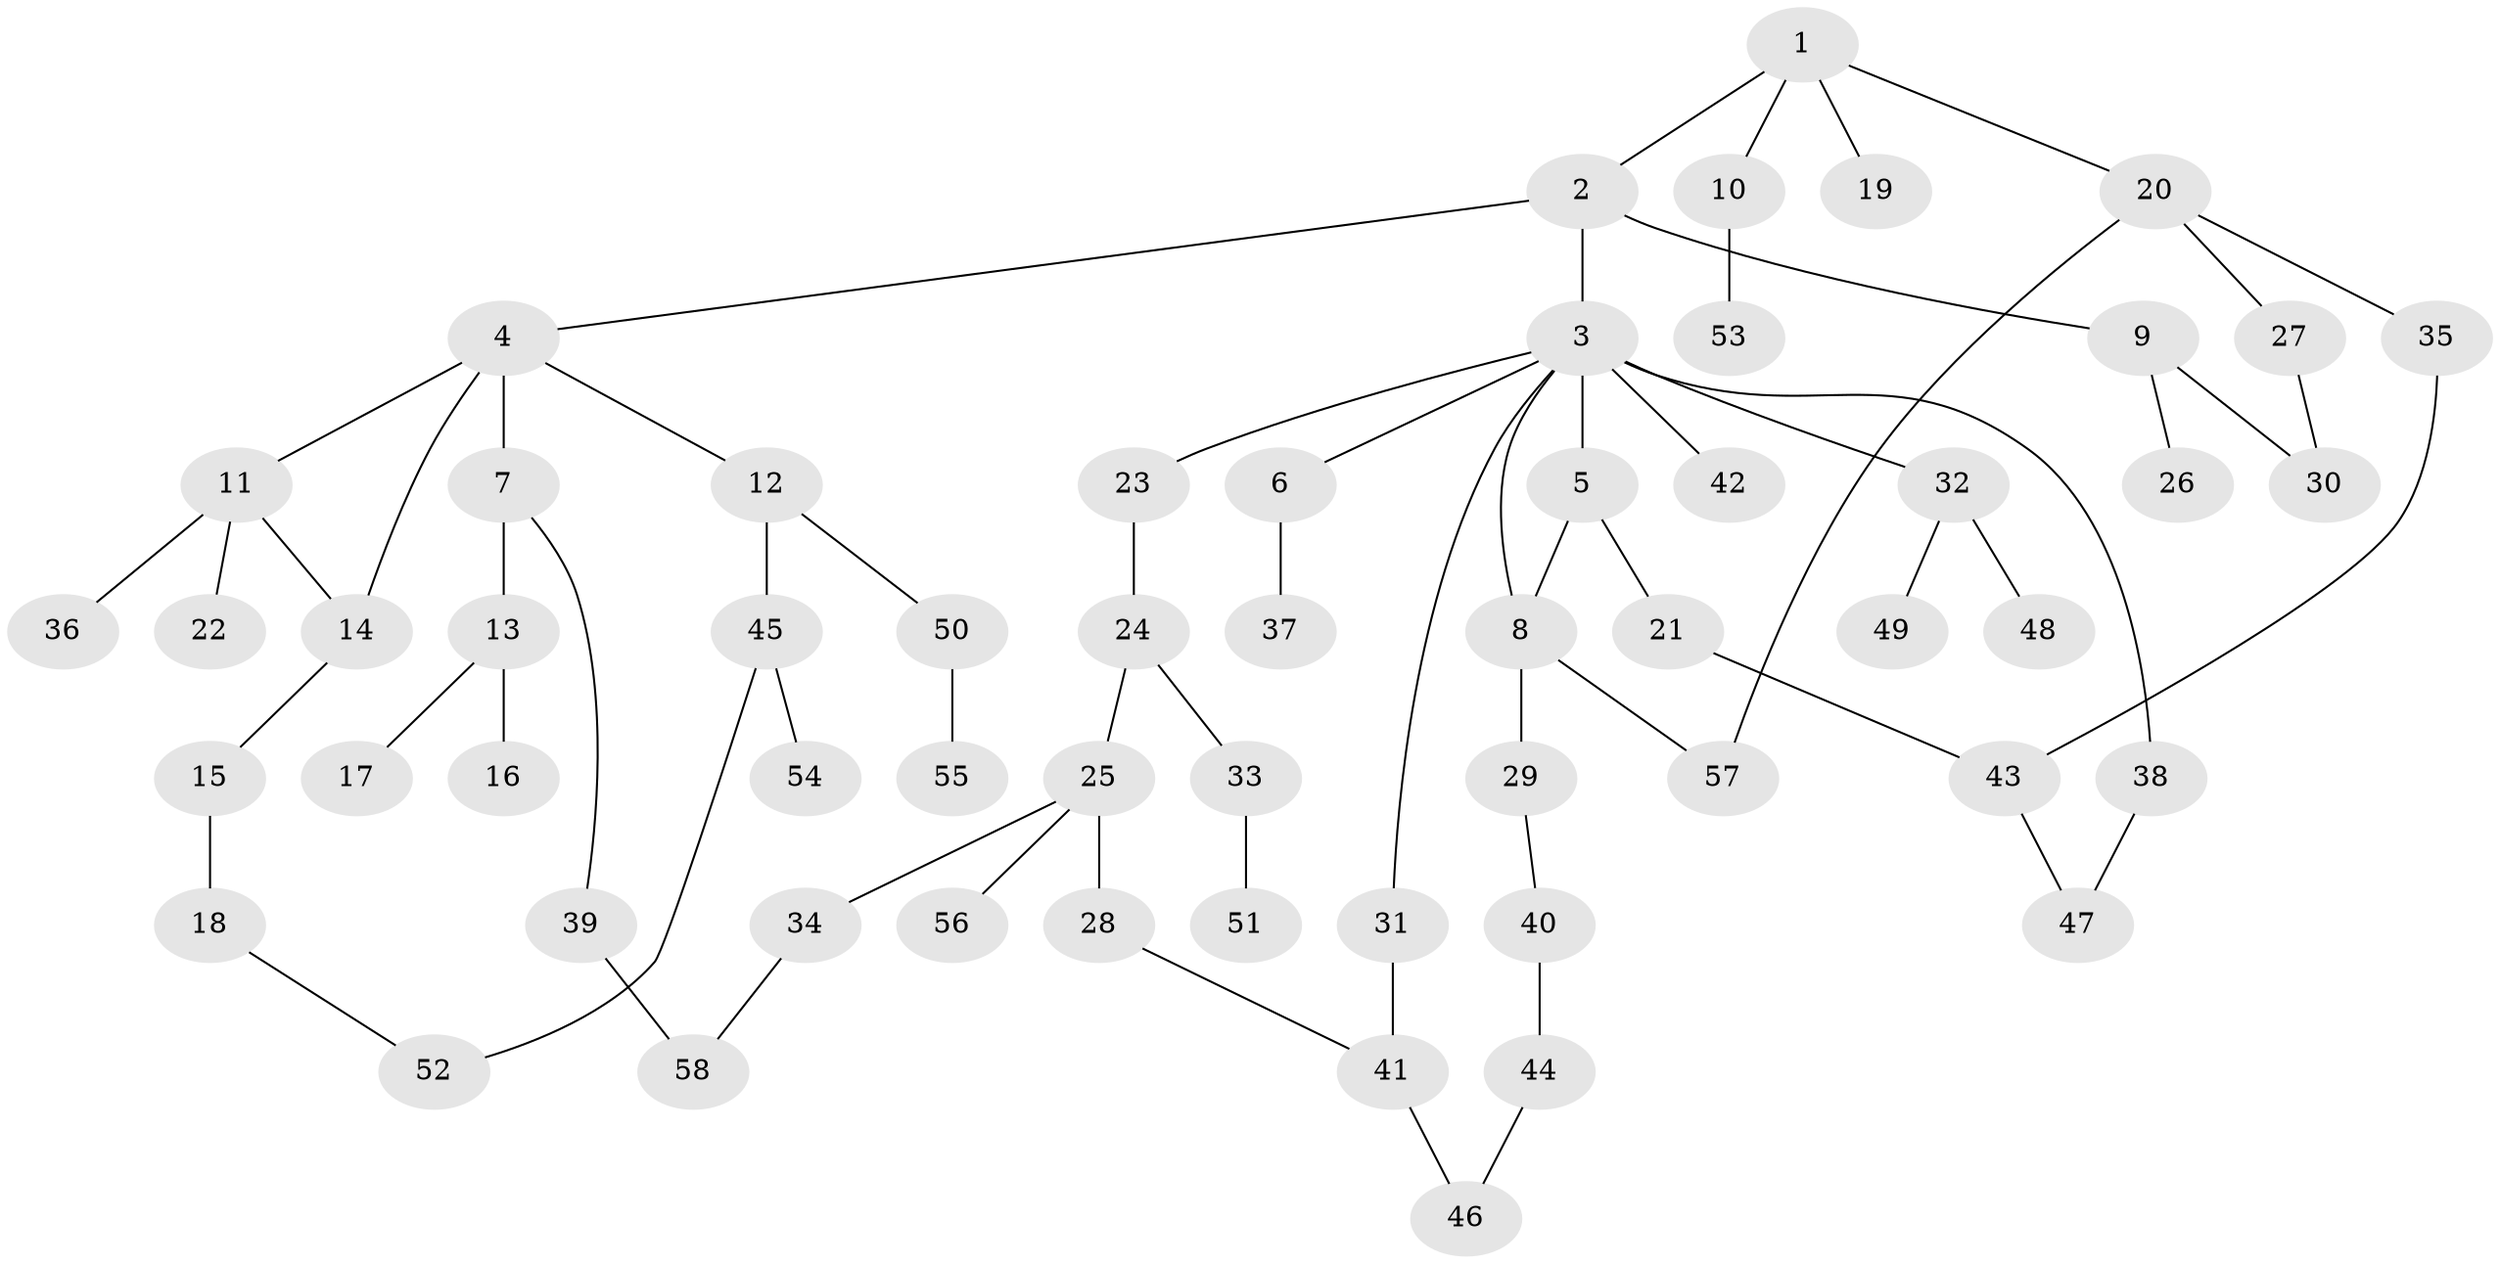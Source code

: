 // original degree distribution, {5: 0.04504504504504504, 4: 0.08108108108108109, 7: 0.018018018018018018, 6: 0.018018018018018018, 1: 0.43243243243243246, 2: 0.2702702702702703, 3: 0.13513513513513514}
// Generated by graph-tools (version 1.1) at 2025/34/03/09/25 02:34:11]
// undirected, 58 vertices, 67 edges
graph export_dot {
graph [start="1"]
  node [color=gray90,style=filled];
  1;
  2;
  3;
  4;
  5;
  6;
  7;
  8;
  9;
  10;
  11;
  12;
  13;
  14;
  15;
  16;
  17;
  18;
  19;
  20;
  21;
  22;
  23;
  24;
  25;
  26;
  27;
  28;
  29;
  30;
  31;
  32;
  33;
  34;
  35;
  36;
  37;
  38;
  39;
  40;
  41;
  42;
  43;
  44;
  45;
  46;
  47;
  48;
  49;
  50;
  51;
  52;
  53;
  54;
  55;
  56;
  57;
  58;
  1 -- 2 [weight=1.0];
  1 -- 10 [weight=1.0];
  1 -- 19 [weight=1.0];
  1 -- 20 [weight=1.0];
  2 -- 3 [weight=1.0];
  2 -- 4 [weight=1.0];
  2 -- 9 [weight=1.0];
  3 -- 5 [weight=1.0];
  3 -- 6 [weight=1.0];
  3 -- 8 [weight=1.0];
  3 -- 23 [weight=1.0];
  3 -- 31 [weight=1.0];
  3 -- 32 [weight=1.0];
  3 -- 38 [weight=1.0];
  3 -- 42 [weight=1.0];
  4 -- 7 [weight=1.0];
  4 -- 11 [weight=1.0];
  4 -- 12 [weight=1.0];
  4 -- 14 [weight=1.0];
  5 -- 8 [weight=1.0];
  5 -- 21 [weight=1.0];
  6 -- 37 [weight=1.0];
  7 -- 13 [weight=4.0];
  7 -- 39 [weight=1.0];
  8 -- 29 [weight=4.0];
  8 -- 57 [weight=1.0];
  9 -- 26 [weight=1.0];
  9 -- 30 [weight=1.0];
  10 -- 53 [weight=1.0];
  11 -- 14 [weight=1.0];
  11 -- 22 [weight=1.0];
  11 -- 36 [weight=1.0];
  12 -- 45 [weight=1.0];
  12 -- 50 [weight=1.0];
  13 -- 16 [weight=1.0];
  13 -- 17 [weight=1.0];
  14 -- 15 [weight=1.0];
  15 -- 18 [weight=2.0];
  18 -- 52 [weight=1.0];
  20 -- 27 [weight=1.0];
  20 -- 35 [weight=1.0];
  20 -- 57 [weight=1.0];
  21 -- 43 [weight=1.0];
  23 -- 24 [weight=2.0];
  24 -- 25 [weight=1.0];
  24 -- 33 [weight=1.0];
  25 -- 28 [weight=1.0];
  25 -- 34 [weight=1.0];
  25 -- 56 [weight=1.0];
  27 -- 30 [weight=1.0];
  28 -- 41 [weight=1.0];
  29 -- 40 [weight=1.0];
  31 -- 41 [weight=1.0];
  32 -- 48 [weight=2.0];
  32 -- 49 [weight=1.0];
  33 -- 51 [weight=1.0];
  34 -- 58 [weight=1.0];
  35 -- 43 [weight=1.0];
  38 -- 47 [weight=1.0];
  39 -- 58 [weight=1.0];
  40 -- 44 [weight=2.0];
  41 -- 46 [weight=1.0];
  43 -- 47 [weight=1.0];
  44 -- 46 [weight=1.0];
  45 -- 52 [weight=1.0];
  45 -- 54 [weight=1.0];
  50 -- 55 [weight=1.0];
}
